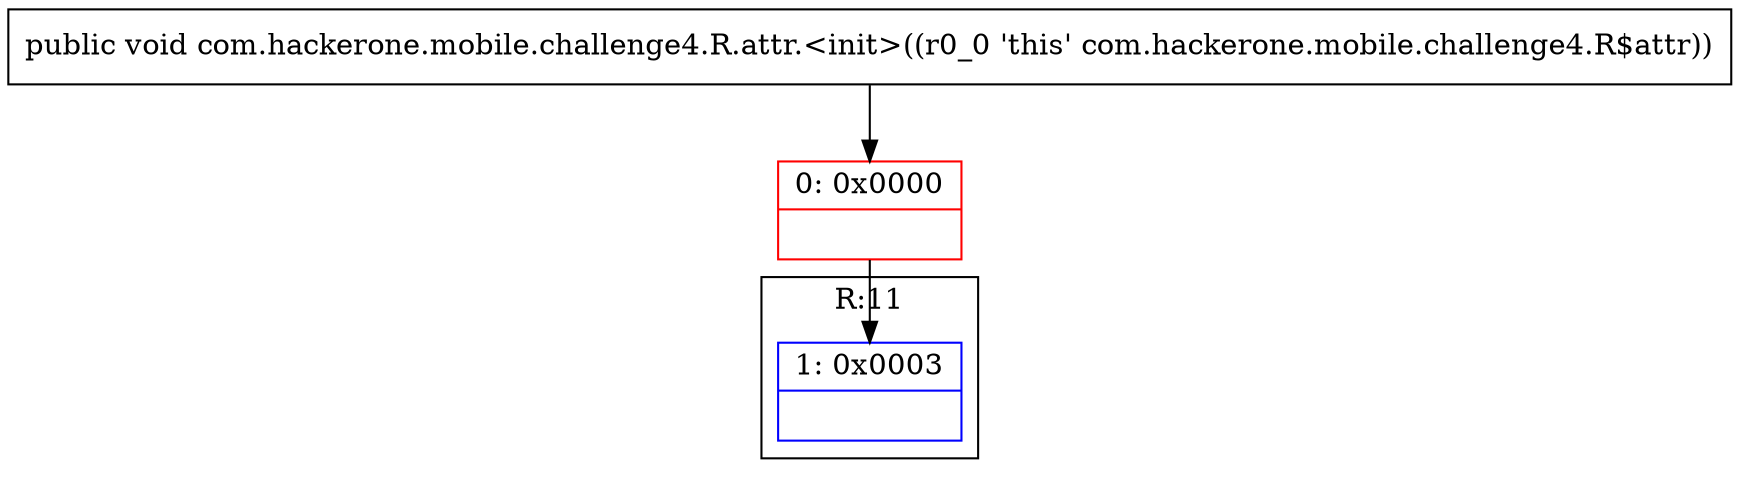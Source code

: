 digraph "CFG forcom.hackerone.mobile.challenge4.R.attr.\<init\>()V" {
subgraph cluster_Region_1745362824 {
label = "R:11";
node [shape=record,color=blue];
Node_1 [shape=record,label="{1\:\ 0x0003|\l}"];
}
Node_0 [shape=record,color=red,label="{0\:\ 0x0000|\l}"];
MethodNode[shape=record,label="{public void com.hackerone.mobile.challenge4.R.attr.\<init\>((r0_0 'this' com.hackerone.mobile.challenge4.R$attr)) }"];
MethodNode -> Node_0;
Node_0 -> Node_1;
}

